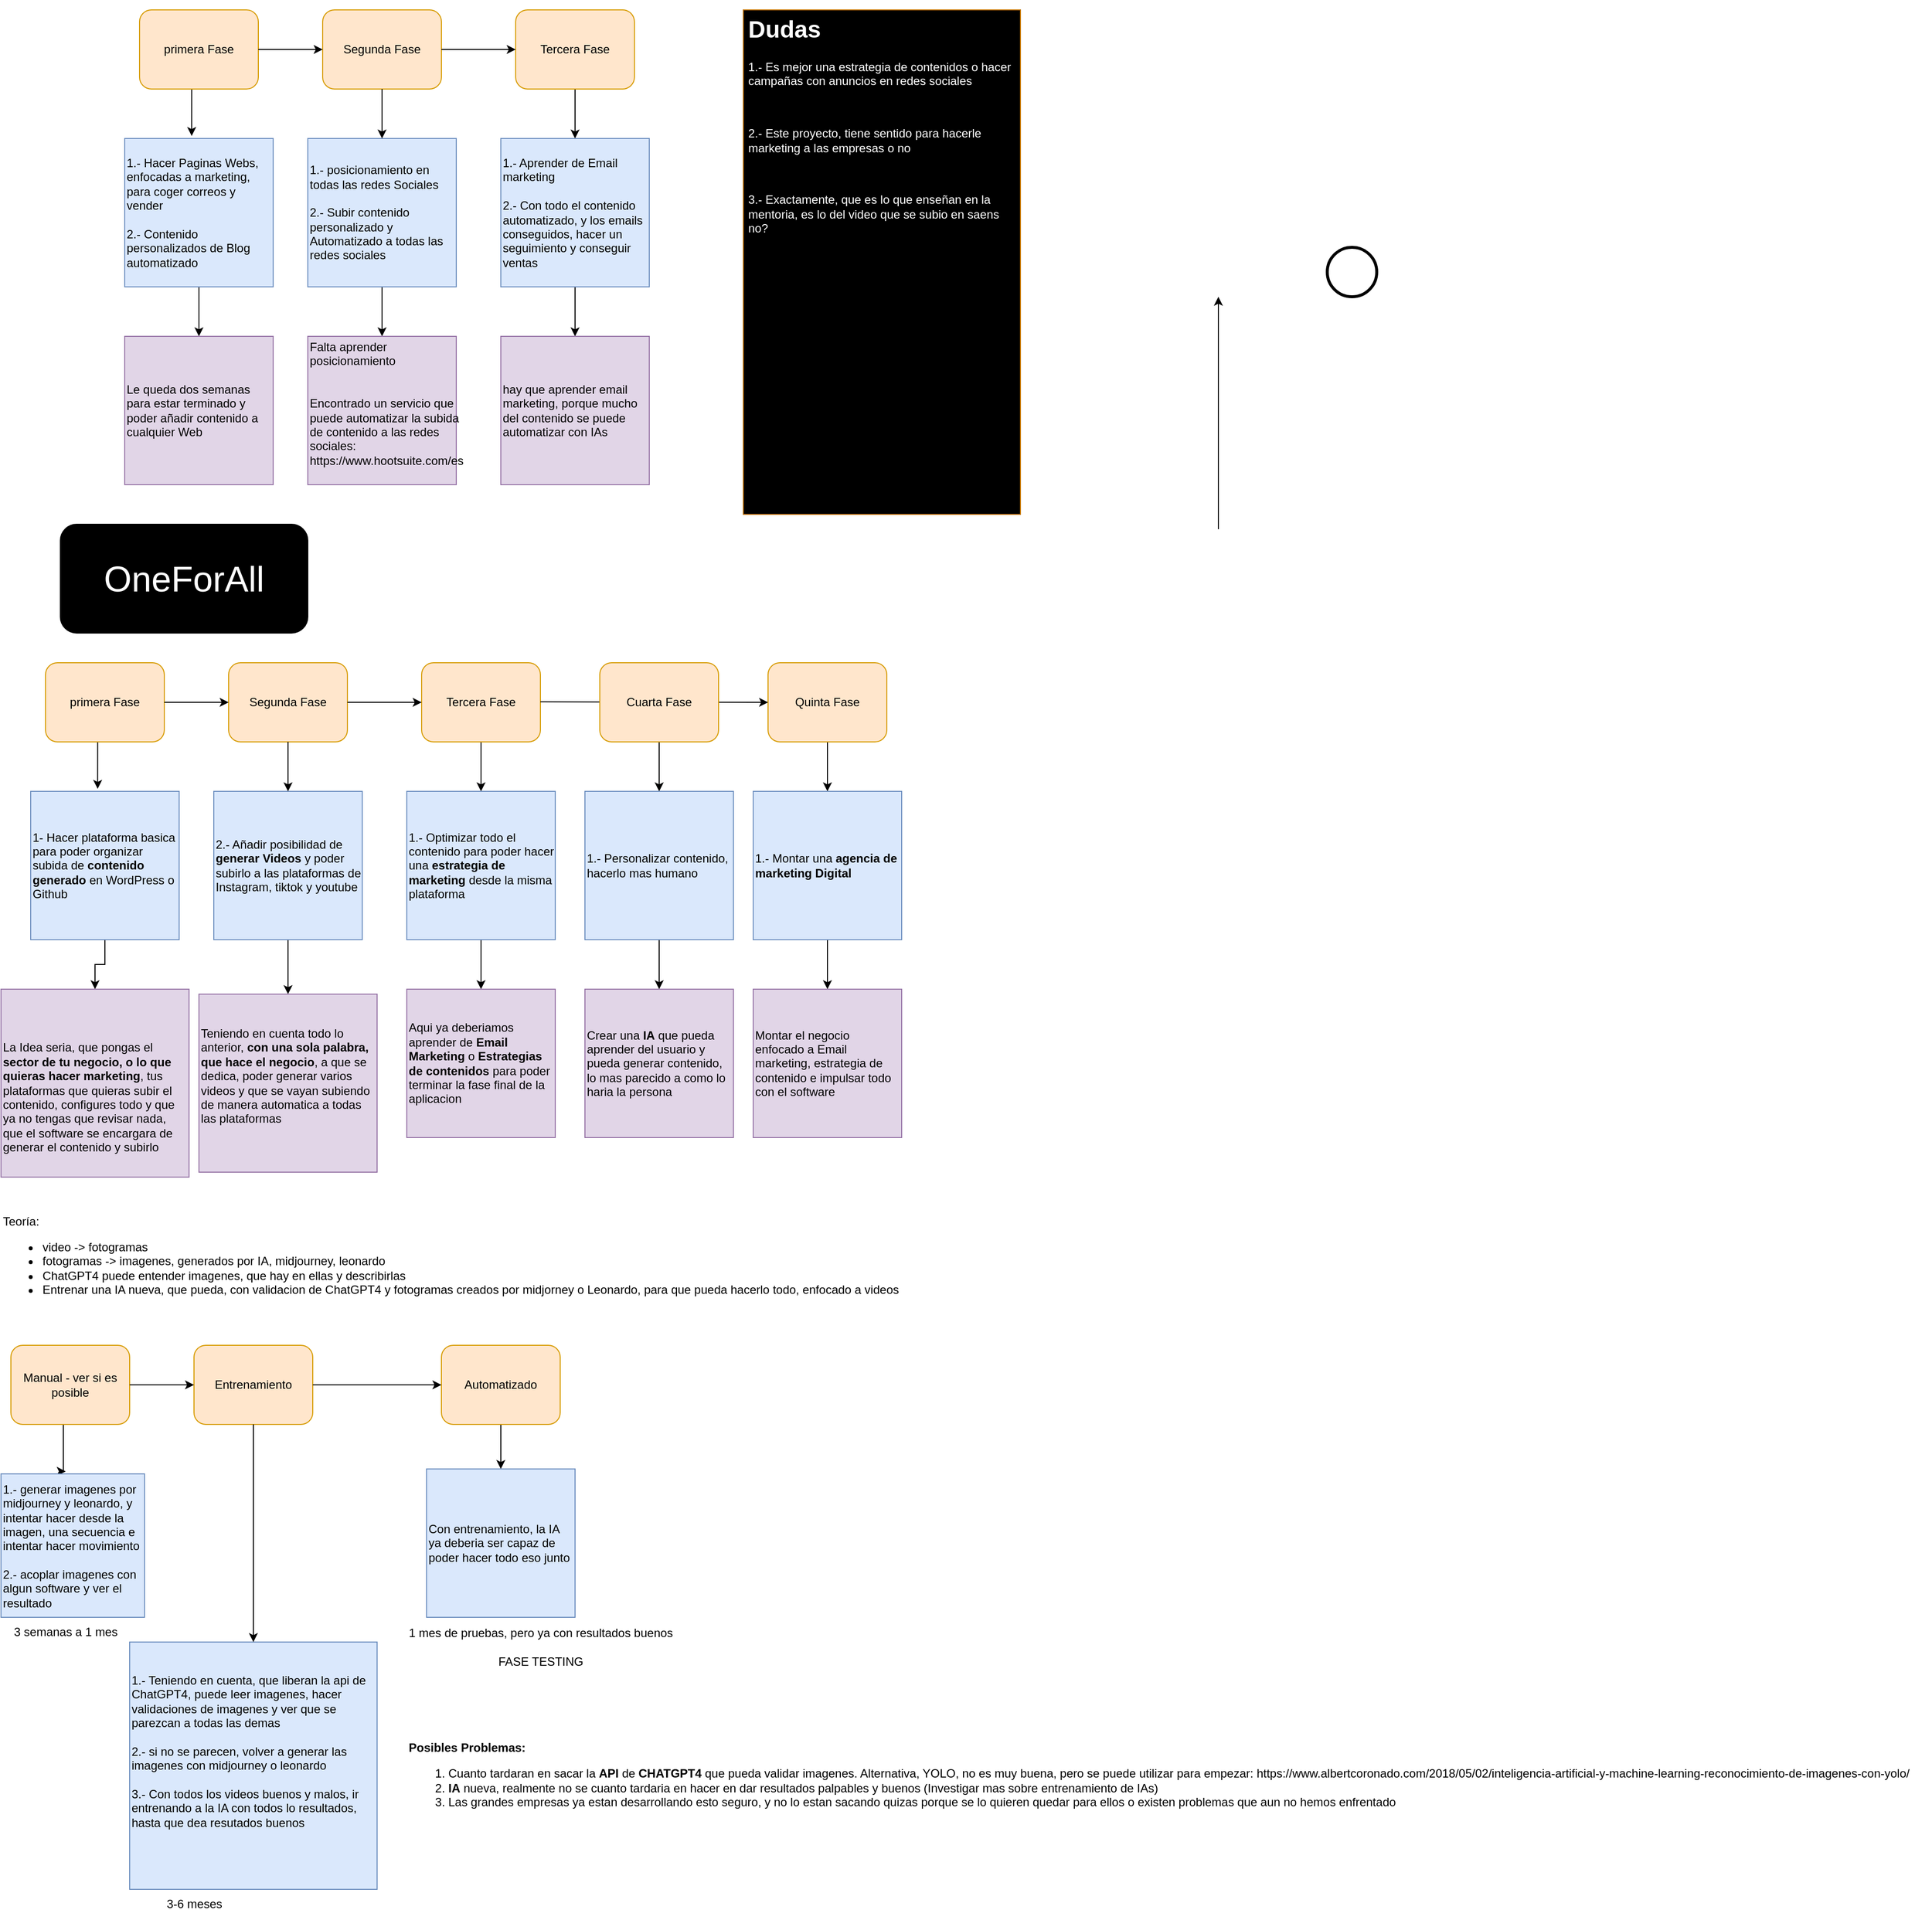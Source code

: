 <mxfile version="21.1.2" type="github">
  <diagram name="Page-1" id="2a216829-ef6e-dabb-86c1-c78162f3ba2b">
    <mxGraphModel dx="1050" dy="541" grid="1" gridSize="10" guides="1" tooltips="1" connect="1" arrows="1" fold="1" page="1" pageScale="1" pageWidth="850" pageHeight="1100" background="none" math="0" shadow="0">
      <root>
        <mxCell id="0" />
        <mxCell id="1" parent="0" />
        <mxCell id="0VyVYXyV5IGO3JdP-Ufd-3" style="edgeStyle=orthogonalEdgeStyle;rounded=0;orthogonalLoop=1;jettySize=auto;html=1;exitX=0.5;exitY=1;exitDx=0;exitDy=0;entryX=0.451;entryY=-0.017;entryDx=0;entryDy=0;entryPerimeter=0;" parent="1" source="7a84cebc1def654-2" target="0VyVYXyV5IGO3JdP-Ufd-1" edge="1">
          <mxGeometry relative="1" as="geometry">
            <Array as="points">
              <mxPoint x="243" y="330" />
            </Array>
          </mxGeometry>
        </mxCell>
        <mxCell id="7a84cebc1def654-2" value="primera Fase" style="shape=ext;rounded=1;html=1;whiteSpace=wrap;fillColor=#ffe6cc;strokeColor=#d79b00;" parent="1" vertex="1">
          <mxGeometry x="190" y="250" width="120" height="80" as="geometry" />
        </mxCell>
        <mxCell id="7a84cebc1def654-3" value="Segunda Fase" style="shape=ext;rounded=1;html=1;whiteSpace=wrap;fillColor=#ffe6cc;strokeColor=#d79b00;" parent="1" vertex="1">
          <mxGeometry x="375" y="250" width="120" height="80" as="geometry" />
        </mxCell>
        <mxCell id="7a84cebc1def654-26" value="" style="shape=mxgraph.bpmn.shape;html=1;verticalLabelPosition=bottom;labelBackgroundColor=#ffffff;verticalAlign=top;perimeter=ellipsePerimeter;outline=end;symbol=general;" parent="1" vertex="1">
          <mxGeometry x="1390" y="490.0" width="50" height="50" as="geometry" />
        </mxCell>
        <mxCell id="7a84cebc1def654-39" style="edgeStyle=orthogonalEdgeStyle;rounded=0;html=1;jettySize=auto;orthogonalLoop=1;" parent="1" source="7a84cebc1def654-2" target="7a84cebc1def654-3" edge="1">
          <mxGeometry relative="1" as="geometry" />
        </mxCell>
        <mxCell id="7a84cebc1def654-45" style="edgeStyle=orthogonalEdgeStyle;rounded=0;html=1;jettySize=auto;orthogonalLoop=1;" parent="1" edge="1">
          <mxGeometry relative="1" as="geometry">
            <mxPoint x="1280" y="775" as="sourcePoint" />
            <mxPoint x="1280" y="540" as="targetPoint" />
          </mxGeometry>
        </mxCell>
        <mxCell id="0VyVYXyV5IGO3JdP-Ufd-22" style="edgeStyle=orthogonalEdgeStyle;rounded=0;orthogonalLoop=1;jettySize=auto;html=1;entryX=0.5;entryY=0;entryDx=0;entryDy=0;" parent="1" source="0VyVYXyV5IGO3JdP-Ufd-1" target="0VyVYXyV5IGO3JdP-Ufd-19" edge="1">
          <mxGeometry relative="1" as="geometry" />
        </mxCell>
        <mxCell id="0VyVYXyV5IGO3JdP-Ufd-1" value="&lt;div style=&quot;&quot;&gt;&lt;span style=&quot;background-color: initial;&quot;&gt;1.- Hacer Paginas Webs, enfocadas a marketing, para coger correos y vender&lt;/span&gt;&lt;/div&gt;&lt;div style=&quot;&quot;&gt;&lt;span style=&quot;background-color: initial;&quot;&gt;&amp;nbsp;&lt;/span&gt;&lt;/div&gt;&lt;div style=&quot;&quot;&gt;&lt;span style=&quot;background-color: initial;&quot;&gt;2.- Contenido personalizados de Blog automatizado&lt;/span&gt;&lt;/div&gt;" style="whiteSpace=wrap;html=1;aspect=fixed;fillColor=#dae8fc;strokeColor=#6c8ebf;align=left;" parent="1" vertex="1">
          <mxGeometry x="175" y="380" width="150" height="150" as="geometry" />
        </mxCell>
        <mxCell id="0VyVYXyV5IGO3JdP-Ufd-23" style="edgeStyle=orthogonalEdgeStyle;rounded=0;orthogonalLoop=1;jettySize=auto;html=1;" parent="1" source="0VyVYXyV5IGO3JdP-Ufd-4" target="0VyVYXyV5IGO3JdP-Ufd-20" edge="1">
          <mxGeometry relative="1" as="geometry" />
        </mxCell>
        <mxCell id="0VyVYXyV5IGO3JdP-Ufd-4" value="&lt;div style=&quot;&quot;&gt;&lt;span style=&quot;background-color: initial;&quot;&gt;1.- posicionamiento en todas las redes Sociales&lt;/span&gt;&lt;/div&gt;&lt;div style=&quot;&quot;&gt;&lt;span style=&quot;background-color: initial;&quot;&gt;&amp;nbsp;&lt;/span&gt;&lt;/div&gt;&lt;div style=&quot;&quot;&gt;&lt;span style=&quot;background-color: initial;&quot;&gt;2.- Subir contenido personalizado y Automatizado a todas las redes sociales&lt;/span&gt;&lt;/div&gt;" style="whiteSpace=wrap;html=1;aspect=fixed;fillColor=#dae8fc;strokeColor=#6c8ebf;align=left;" parent="1" vertex="1">
          <mxGeometry x="360" y="380" width="150" height="150" as="geometry" />
        </mxCell>
        <mxCell id="0VyVYXyV5IGO3JdP-Ufd-12" style="edgeStyle=orthogonalEdgeStyle;rounded=0;orthogonalLoop=1;jettySize=auto;html=1;exitX=0.5;exitY=1;exitDx=0;exitDy=0;entryX=0.5;entryY=0;entryDx=0;entryDy=0;" parent="1" source="0VyVYXyV5IGO3JdP-Ufd-5" target="0VyVYXyV5IGO3JdP-Ufd-7" edge="1">
          <mxGeometry relative="1" as="geometry" />
        </mxCell>
        <mxCell id="0VyVYXyV5IGO3JdP-Ufd-5" value="Tercera Fase" style="shape=ext;rounded=1;html=1;whiteSpace=wrap;fillColor=#ffe6cc;strokeColor=#d79b00;" parent="1" vertex="1">
          <mxGeometry x="570" y="250" width="120" height="80" as="geometry" />
        </mxCell>
        <mxCell id="0VyVYXyV5IGO3JdP-Ufd-6" value="" style="endArrow=classic;html=1;rounded=0;exitX=1;exitY=0.5;exitDx=0;exitDy=0;entryX=0;entryY=0.5;entryDx=0;entryDy=0;" parent="1" source="7a84cebc1def654-3" target="0VyVYXyV5IGO3JdP-Ufd-5" edge="1">
          <mxGeometry width="50" height="50" relative="1" as="geometry">
            <mxPoint x="620" y="440" as="sourcePoint" />
            <mxPoint x="670" y="390" as="targetPoint" />
          </mxGeometry>
        </mxCell>
        <mxCell id="0VyVYXyV5IGO3JdP-Ufd-24" style="edgeStyle=orthogonalEdgeStyle;rounded=0;orthogonalLoop=1;jettySize=auto;html=1;exitX=0.5;exitY=1;exitDx=0;exitDy=0;entryX=0.5;entryY=0;entryDx=0;entryDy=0;" parent="1" source="0VyVYXyV5IGO3JdP-Ufd-7" target="0VyVYXyV5IGO3JdP-Ufd-21" edge="1">
          <mxGeometry relative="1" as="geometry" />
        </mxCell>
        <mxCell id="0VyVYXyV5IGO3JdP-Ufd-7" value="&lt;div style=&quot;&quot;&gt;&lt;span style=&quot;background-color: initial;&quot;&gt;1.- Aprender de Email marketing&lt;/span&gt;&lt;/div&gt;&lt;div style=&quot;&quot;&gt;&lt;span style=&quot;background-color: initial;&quot;&gt;&amp;nbsp;&lt;/span&gt;&lt;/div&gt;&lt;div style=&quot;&quot;&gt;&lt;span style=&quot;background-color: initial;&quot;&gt;2.- Con todo el contenido automatizado, y los emails conseguidos, hacer un seguimiento y conseguir ventas&lt;/span&gt;&lt;/div&gt;" style="whiteSpace=wrap;html=1;aspect=fixed;fillColor=#dae8fc;strokeColor=#6c8ebf;align=left;" parent="1" vertex="1">
          <mxGeometry x="555" y="380" width="150" height="150" as="geometry" />
        </mxCell>
        <mxCell id="0VyVYXyV5IGO3JdP-Ufd-9" value="" style="endArrow=classic;html=1;rounded=0;exitX=0.5;exitY=1;exitDx=0;exitDy=0;entryX=0.5;entryY=0;entryDx=0;entryDy=0;" parent="1" source="7a84cebc1def654-3" target="0VyVYXyV5IGO3JdP-Ufd-4" edge="1">
          <mxGeometry width="50" height="50" relative="1" as="geometry">
            <mxPoint x="530" y="400" as="sourcePoint" />
            <mxPoint x="580" y="350" as="targetPoint" />
          </mxGeometry>
        </mxCell>
        <mxCell id="0VyVYXyV5IGO3JdP-Ufd-19" value="&lt;div style=&quot;&quot;&gt;Le queda dos semanas para estar terminado y poder añadir contenido a cualquier Web&lt;/div&gt;" style="whiteSpace=wrap;html=1;aspect=fixed;fillColor=#e1d5e7;strokeColor=#9673a6;align=left;" parent="1" vertex="1">
          <mxGeometry x="175" y="580" width="150" height="150" as="geometry" />
        </mxCell>
        <mxCell id="0VyVYXyV5IGO3JdP-Ufd-20" value="&lt;div style=&quot;&quot;&gt;&lt;br&gt;&lt;/div&gt;&lt;div style=&quot;&quot;&gt;Falta aprender posicionamiento&amp;nbsp;&lt;/div&gt;&lt;div style=&quot;&quot;&gt;&lt;br&gt;&lt;/div&gt;&lt;div style=&quot;&quot;&gt;&lt;br&gt;&lt;/div&gt;&lt;div style=&quot;&quot;&gt;Encontrado un servicio que puede automatizar la subida de contenido a las redes sociales:&amp;nbsp;&lt;/div&gt;&lt;div style=&quot;&quot;&gt;https://www.hootsuite.com/es&lt;/div&gt;&lt;div style=&quot;&quot;&gt;&lt;br&gt;&lt;/div&gt;&lt;div style=&quot;&quot;&gt;&lt;br&gt;&lt;/div&gt;" style="whiteSpace=wrap;html=1;aspect=fixed;fillColor=#e1d5e7;strokeColor=#9673a6;align=left;" parent="1" vertex="1">
          <mxGeometry x="360" y="580" width="150" height="150" as="geometry" />
        </mxCell>
        <mxCell id="0VyVYXyV5IGO3JdP-Ufd-21" value="&lt;div style=&quot;&quot;&gt;hay que aprender email marketing, porque mucho del contenido se puede automatizar con IAs&lt;/div&gt;" style="whiteSpace=wrap;html=1;aspect=fixed;fillColor=#e1d5e7;strokeColor=#9673a6;align=left;" parent="1" vertex="1">
          <mxGeometry x="555" y="580" width="150" height="150" as="geometry" />
        </mxCell>
        <mxCell id="0VyVYXyV5IGO3JdP-Ufd-27" value="&lt;h1&gt;Dudas&lt;/h1&gt;&lt;p&gt;1.- Es mejor una estrategia de contenidos o hacer campañas con anuncios en redes sociales&lt;/p&gt;&lt;p&gt;&lt;span style=&quot;background-color: initial;&quot;&gt;&lt;br&gt;&lt;/span&gt;&lt;/p&gt;&lt;p&gt;&lt;span style=&quot;background-color: initial;&quot;&gt;2.- Este proyecto, tiene sentido para hacerle marketing a las empresas o no&lt;/span&gt;&lt;br&gt;&lt;/p&gt;&lt;p&gt;&lt;span style=&quot;background-color: initial;&quot;&gt;&lt;br&gt;&lt;/span&gt;&lt;/p&gt;&lt;p&gt;&lt;span style=&quot;background-color: initial;&quot;&gt;3.- Exactamente, que es lo que enseñan en la mentoria, es lo del video que se subio en saens no?&amp;nbsp;&lt;/span&gt;&lt;span style=&quot;background-color: initial; white-space: pre;&quot;&gt; &lt;/span&gt;&lt;/p&gt;&lt;p&gt;&lt;span style=&quot;background-color: initial;&quot;&gt;&lt;span style=&quot;white-space: pre;&quot;&gt; &lt;/span&gt;&lt;br&gt;&lt;/span&gt;&lt;/p&gt;" style="text;html=1;strokeColor=#BD7000;fillColor=#000000;spacing=5;spacingTop=-20;whiteSpace=wrap;overflow=hidden;rounded=0;fontColor=#FFFFFF;" parent="1" vertex="1">
          <mxGeometry x="800" y="250" width="280" height="510" as="geometry" />
        </mxCell>
        <mxCell id="uN3F-sd9gV85lb1dvhrI-2" style="edgeStyle=orthogonalEdgeStyle;rounded=0;orthogonalLoop=1;jettySize=auto;html=1;exitX=0.5;exitY=1;exitDx=0;exitDy=0;entryX=0.451;entryY=-0.017;entryDx=0;entryDy=0;entryPerimeter=0;" parent="1" source="uN3F-sd9gV85lb1dvhrI-3" target="uN3F-sd9gV85lb1dvhrI-7" edge="1">
          <mxGeometry relative="1" as="geometry">
            <Array as="points">
              <mxPoint x="148" y="990" />
            </Array>
          </mxGeometry>
        </mxCell>
        <mxCell id="uN3F-sd9gV85lb1dvhrI-3" value="primera Fase" style="shape=ext;rounded=1;html=1;whiteSpace=wrap;fillColor=#ffe6cc;strokeColor=#d79b00;" parent="1" vertex="1">
          <mxGeometry x="95" y="910" width="120" height="80" as="geometry" />
        </mxCell>
        <mxCell id="uN3F-sd9gV85lb1dvhrI-4" value="Segunda Fase" style="shape=ext;rounded=1;html=1;whiteSpace=wrap;fillColor=#ffe6cc;strokeColor=#d79b00;" parent="1" vertex="1">
          <mxGeometry x="280" y="910" width="120" height="80" as="geometry" />
        </mxCell>
        <mxCell id="uN3F-sd9gV85lb1dvhrI-5" style="edgeStyle=orthogonalEdgeStyle;rounded=0;html=1;jettySize=auto;orthogonalLoop=1;" parent="1" source="uN3F-sd9gV85lb1dvhrI-3" target="uN3F-sd9gV85lb1dvhrI-4" edge="1">
          <mxGeometry relative="1" as="geometry" />
        </mxCell>
        <mxCell id="uN3F-sd9gV85lb1dvhrI-6" style="edgeStyle=orthogonalEdgeStyle;rounded=0;orthogonalLoop=1;jettySize=auto;html=1;entryX=0.5;entryY=0;entryDx=0;entryDy=0;" parent="1" source="uN3F-sd9gV85lb1dvhrI-7" target="uN3F-sd9gV85lb1dvhrI-16" edge="1">
          <mxGeometry relative="1" as="geometry" />
        </mxCell>
        <mxCell id="uN3F-sd9gV85lb1dvhrI-7" value="&lt;div style=&quot;&quot;&gt;&lt;span style=&quot;background-color: initial;&quot;&gt;1- Hacer plataforma basica para poder organizar subida de &lt;b&gt;contenido generado&lt;/b&gt; en WordPress o Github&amp;nbsp;&lt;/span&gt;&lt;/div&gt;" style="whiteSpace=wrap;html=1;aspect=fixed;fillColor=#dae8fc;strokeColor=#6c8ebf;align=left;" parent="1" vertex="1">
          <mxGeometry x="80" y="1040" width="150" height="150" as="geometry" />
        </mxCell>
        <mxCell id="uN3F-sd9gV85lb1dvhrI-8" style="edgeStyle=orthogonalEdgeStyle;rounded=0;orthogonalLoop=1;jettySize=auto;html=1;" parent="1" source="uN3F-sd9gV85lb1dvhrI-9" target="uN3F-sd9gV85lb1dvhrI-17" edge="1">
          <mxGeometry relative="1" as="geometry" />
        </mxCell>
        <mxCell id="uN3F-sd9gV85lb1dvhrI-9" value="&lt;div style=&quot;&quot;&gt;&lt;span style=&quot;background-color: initial;&quot;&gt;2.- Añadir posibilidad de &lt;b&gt;generar Videos&lt;/b&gt; y poder subirlo a las plataformas de Instagram, tiktok y youtube&lt;/span&gt;&lt;br&gt;&lt;/div&gt;" style="whiteSpace=wrap;html=1;aspect=fixed;fillColor=#dae8fc;strokeColor=#6c8ebf;align=left;" parent="1" vertex="1">
          <mxGeometry x="265" y="1040" width="150" height="150" as="geometry" />
        </mxCell>
        <mxCell id="uN3F-sd9gV85lb1dvhrI-10" style="edgeStyle=orthogonalEdgeStyle;rounded=0;orthogonalLoop=1;jettySize=auto;html=1;exitX=0.5;exitY=1;exitDx=0;exitDy=0;entryX=0.5;entryY=0;entryDx=0;entryDy=0;" parent="1" source="uN3F-sd9gV85lb1dvhrI-11" target="uN3F-sd9gV85lb1dvhrI-14" edge="1">
          <mxGeometry relative="1" as="geometry" />
        </mxCell>
        <mxCell id="uN3F-sd9gV85lb1dvhrI-11" value="Tercera Fase" style="shape=ext;rounded=1;html=1;whiteSpace=wrap;fillColor=#ffe6cc;strokeColor=#d79b00;" parent="1" vertex="1">
          <mxGeometry x="475" y="910" width="120" height="80" as="geometry" />
        </mxCell>
        <mxCell id="uN3F-sd9gV85lb1dvhrI-12" value="" style="endArrow=classic;html=1;rounded=0;exitX=1;exitY=0.5;exitDx=0;exitDy=0;entryX=0;entryY=0.5;entryDx=0;entryDy=0;" parent="1" source="uN3F-sd9gV85lb1dvhrI-4" target="uN3F-sd9gV85lb1dvhrI-11" edge="1">
          <mxGeometry width="50" height="50" relative="1" as="geometry">
            <mxPoint x="525" y="1100" as="sourcePoint" />
            <mxPoint x="575" y="1050" as="targetPoint" />
          </mxGeometry>
        </mxCell>
        <mxCell id="uN3F-sd9gV85lb1dvhrI-13" style="edgeStyle=orthogonalEdgeStyle;rounded=0;orthogonalLoop=1;jettySize=auto;html=1;exitX=0.5;exitY=1;exitDx=0;exitDy=0;entryX=0.5;entryY=0;entryDx=0;entryDy=0;" parent="1" source="uN3F-sd9gV85lb1dvhrI-14" target="uN3F-sd9gV85lb1dvhrI-18" edge="1">
          <mxGeometry relative="1" as="geometry" />
        </mxCell>
        <mxCell id="uN3F-sd9gV85lb1dvhrI-14" value="&lt;div style=&quot;&quot;&gt;&lt;span style=&quot;background-color: initial;&quot;&gt;1.- Optimizar todo el contenido para poder hacer una &lt;b&gt;estrategia de marketing &lt;/b&gt;desde la misma plataforma&lt;/span&gt;&lt;/div&gt;" style="whiteSpace=wrap;html=1;aspect=fixed;fillColor=#dae8fc;strokeColor=#6c8ebf;align=left;" parent="1" vertex="1">
          <mxGeometry x="460" y="1040" width="150" height="150" as="geometry" />
        </mxCell>
        <mxCell id="uN3F-sd9gV85lb1dvhrI-15" value="" style="endArrow=classic;html=1;rounded=0;exitX=0.5;exitY=1;exitDx=0;exitDy=0;entryX=0.5;entryY=0;entryDx=0;entryDy=0;" parent="1" source="uN3F-sd9gV85lb1dvhrI-4" target="uN3F-sd9gV85lb1dvhrI-9" edge="1">
          <mxGeometry width="50" height="50" relative="1" as="geometry">
            <mxPoint x="435" y="1060" as="sourcePoint" />
            <mxPoint x="485" y="1010" as="targetPoint" />
          </mxGeometry>
        </mxCell>
        <mxCell id="uN3F-sd9gV85lb1dvhrI-16" value="&lt;div style=&quot;&quot;&gt;&lt;br&gt;&lt;/div&gt;&lt;div style=&quot;&quot;&gt;&lt;div style=&quot;border-color: var(--border-color);&quot;&gt;&lt;br style=&quot;border-color: var(--border-color);&quot;&gt;&lt;/div&gt;&lt;div style=&quot;border-color: var(--border-color);&quot;&gt;&lt;span style=&quot;border-color: var(--border-color); background-color: initial;&quot;&gt;La Idea seria, que pongas el &lt;b&gt;sector de tu negocio, o lo que quieras hacer marketing&lt;/b&gt;, tus plataformas que quieras subir el contenido, configures todo y que ya no tengas que revisar nada, que el software se encargara de generar el contenido y subirlo&lt;/span&gt;&lt;/div&gt;&lt;/div&gt;" style="whiteSpace=wrap;html=1;aspect=fixed;fillColor=#e1d5e7;strokeColor=#9673a6;align=left;" parent="1" vertex="1">
          <mxGeometry x="50" y="1240" width="190" height="190" as="geometry" />
        </mxCell>
        <mxCell id="uN3F-sd9gV85lb1dvhrI-17" value="&lt;div style=&quot;&quot;&gt;&lt;br&gt;&lt;/div&gt;&lt;div style=&quot;&quot;&gt;Teniendo en cuenta todo lo anterior, &lt;b&gt;con una sola palabra, que hace el negocio&lt;/b&gt;, a que se dedica, poder generar varios videos y que se vayan subiendo de manera automatica a todas las plataformas&amp;nbsp;&lt;/div&gt;&lt;div style=&quot;&quot;&gt;&lt;br&gt;&lt;/div&gt;&lt;div style=&quot;&quot;&gt;&lt;br&gt;&lt;/div&gt;" style="whiteSpace=wrap;html=1;aspect=fixed;fillColor=#e1d5e7;strokeColor=#9673a6;align=left;" parent="1" vertex="1">
          <mxGeometry x="250" y="1245" width="180" height="180" as="geometry" />
        </mxCell>
        <mxCell id="uN3F-sd9gV85lb1dvhrI-18" value="&lt;div style=&quot;&quot;&gt;Aqui ya deberiamos aprender de &lt;b&gt;Email Marketing &lt;/b&gt;o &lt;b&gt;Estrategias de contenidos &lt;/b&gt;para poder terminar la fase final de la aplicacion&amp;nbsp;&lt;/div&gt;" style="whiteSpace=wrap;html=1;aspect=fixed;fillColor=#e1d5e7;strokeColor=#9673a6;align=left;" parent="1" vertex="1">
          <mxGeometry x="460" y="1240" width="150" height="150" as="geometry" />
        </mxCell>
        <mxCell id="uN3F-sd9gV85lb1dvhrI-21" value="&lt;font style=&quot;font-size: 36px;&quot;&gt;OneForAll&lt;/font&gt;" style="rounded=1;whiteSpace=wrap;html=1;strokeColor=#000000;fillColor=#000000;fontColor=#FFFFFF;" parent="1" vertex="1">
          <mxGeometry x="110" y="770" width="250" height="110" as="geometry" />
        </mxCell>
        <mxCell id="uN3F-sd9gV85lb1dvhrI-49" style="edgeStyle=orthogonalEdgeStyle;rounded=0;orthogonalLoop=1;jettySize=auto;html=1;entryX=0.5;entryY=0;entryDx=0;entryDy=0;" parent="1" source="uN3F-sd9gV85lb1dvhrI-41" target="uN3F-sd9gV85lb1dvhrI-43" edge="1">
          <mxGeometry relative="1" as="geometry" />
        </mxCell>
        <mxCell id="uN3F-sd9gV85lb1dvhrI-41" value="Quinta Fase" style="shape=ext;rounded=1;html=1;whiteSpace=wrap;fillColor=#ffe6cc;strokeColor=#d79b00;" parent="1" vertex="1">
          <mxGeometry x="825" y="910" width="120" height="80" as="geometry" />
        </mxCell>
        <mxCell id="uN3F-sd9gV85lb1dvhrI-42" value="" style="endArrow=classic;html=1;rounded=0;exitX=1;exitY=0.5;exitDx=0;exitDy=0;entryX=0;entryY=0.5;entryDx=0;entryDy=0;" parent="1" target="uN3F-sd9gV85lb1dvhrI-41" edge="1">
          <mxGeometry width="50" height="50" relative="1" as="geometry">
            <mxPoint x="595" y="949.5" as="sourcePoint" />
            <mxPoint x="680" y="950" as="targetPoint" />
          </mxGeometry>
        </mxCell>
        <mxCell id="uN3F-sd9gV85lb1dvhrI-50" style="edgeStyle=orthogonalEdgeStyle;rounded=0;orthogonalLoop=1;jettySize=auto;html=1;entryX=0.5;entryY=0;entryDx=0;entryDy=0;" parent="1" source="uN3F-sd9gV85lb1dvhrI-43" target="uN3F-sd9gV85lb1dvhrI-46" edge="1">
          <mxGeometry relative="1" as="geometry" />
        </mxCell>
        <mxCell id="uN3F-sd9gV85lb1dvhrI-43" value="&lt;div style=&quot;&quot;&gt;&lt;span style=&quot;background-color: initial;&quot;&gt;1.- Montar una &lt;b&gt;agencia de marketing Digital&lt;/b&gt;&amp;nbsp;&lt;/span&gt;&lt;/div&gt;" style="whiteSpace=wrap;html=1;aspect=fixed;fillColor=#dae8fc;strokeColor=#6c8ebf;align=left;" parent="1" vertex="1">
          <mxGeometry x="810" y="1040" width="150" height="150" as="geometry" />
        </mxCell>
        <mxCell id="uN3F-sd9gV85lb1dvhrI-46" value="&lt;div style=&quot;&quot;&gt;Montar el negocio enfocado a Email marketing, estrategia de contenido e impulsar todo con el software&lt;br&gt;&lt;/div&gt;" style="whiteSpace=wrap;html=1;aspect=fixed;fillColor=#e1d5e7;strokeColor=#9673a6;align=left;" parent="1" vertex="1">
          <mxGeometry x="810" y="1240" width="150" height="150" as="geometry" />
        </mxCell>
        <mxCell id="XKk2bicyEZhXiGaG2Zve-3" style="edgeStyle=orthogonalEdgeStyle;rounded=0;orthogonalLoop=1;jettySize=auto;html=1;exitX=0.5;exitY=1;exitDx=0;exitDy=0;entryX=0.451;entryY=-0.017;entryDx=0;entryDy=0;entryPerimeter=0;" edge="1" parent="1" source="XKk2bicyEZhXiGaG2Zve-4" target="XKk2bicyEZhXiGaG2Zve-7">
          <mxGeometry relative="1" as="geometry">
            <Array as="points">
              <mxPoint x="113" y="1680" />
            </Array>
          </mxGeometry>
        </mxCell>
        <mxCell id="XKk2bicyEZhXiGaG2Zve-4" value="Manual - ver si es posible" style="shape=ext;rounded=1;html=1;whiteSpace=wrap;fillColor=#ffe6cc;strokeColor=#d79b00;" vertex="1" parent="1">
          <mxGeometry x="60" y="1600" width="120" height="80" as="geometry" />
        </mxCell>
        <mxCell id="XKk2bicyEZhXiGaG2Zve-5" value="Entrenamiento" style="shape=ext;rounded=1;html=1;whiteSpace=wrap;fillColor=#ffe6cc;strokeColor=#d79b00;" vertex="1" parent="1">
          <mxGeometry x="245" y="1600" width="120" height="80" as="geometry" />
        </mxCell>
        <mxCell id="XKk2bicyEZhXiGaG2Zve-6" style="edgeStyle=orthogonalEdgeStyle;rounded=0;html=1;jettySize=auto;orthogonalLoop=1;" edge="1" parent="1" source="XKk2bicyEZhXiGaG2Zve-4" target="XKk2bicyEZhXiGaG2Zve-5">
          <mxGeometry relative="1" as="geometry" />
        </mxCell>
        <mxCell id="XKk2bicyEZhXiGaG2Zve-7" value="&lt;div style=&quot;&quot;&gt;1.- generar imagenes por midjourney y leonardo, y intentar hacer desde la imagen, una secuencia e intentar hacer movimiento&lt;/div&gt;&lt;div style=&quot;&quot;&gt;&lt;br&gt;&lt;/div&gt;&lt;div style=&quot;&quot;&gt;2.- acoplar imagenes con algun software y ver el resultado&amp;nbsp;&lt;/div&gt;" style="whiteSpace=wrap;html=1;aspect=fixed;fillColor=#dae8fc;strokeColor=#6c8ebf;align=left;" vertex="1" parent="1">
          <mxGeometry x="50" y="1730" width="145" height="145" as="geometry" />
        </mxCell>
        <mxCell id="XKk2bicyEZhXiGaG2Zve-8" value="&lt;div style=&quot;&quot;&gt;1.- Teniendo en cuenta, que liberan la api de ChatGPT4, puede leer imagenes, hacer validaciones de imagenes y ver que se parezcan a todas las demas&amp;nbsp;&lt;/div&gt;&lt;div style=&quot;&quot;&gt;&lt;br&gt;&lt;/div&gt;&lt;div style=&quot;&quot;&gt;2.- si no se parecen, volver a generar las imagenes con midjourney o leonardo&lt;/div&gt;&lt;div style=&quot;&quot;&gt;&lt;br&gt;&lt;/div&gt;&lt;div style=&quot;&quot;&gt;3.- Con todos los videos buenos y malos, ir entrenando a la IA con todos lo resultados, hasta que dea resutados buenos&amp;nbsp;&amp;nbsp;&lt;/div&gt;&lt;div style=&quot;&quot;&gt;&lt;br&gt;&lt;/div&gt;&lt;div style=&quot;&quot;&gt;&lt;br&gt;&lt;/div&gt;" style="whiteSpace=wrap;html=1;aspect=fixed;fillColor=#dae8fc;strokeColor=#6c8ebf;align=left;" vertex="1" parent="1">
          <mxGeometry x="180" y="1900" width="250" height="250" as="geometry" />
        </mxCell>
        <mxCell id="XKk2bicyEZhXiGaG2Zve-9" style="edgeStyle=orthogonalEdgeStyle;rounded=0;orthogonalLoop=1;jettySize=auto;html=1;exitX=0.5;exitY=1;exitDx=0;exitDy=0;entryX=0.5;entryY=0;entryDx=0;entryDy=0;" edge="1" parent="1" source="XKk2bicyEZhXiGaG2Zve-10" target="XKk2bicyEZhXiGaG2Zve-12">
          <mxGeometry relative="1" as="geometry" />
        </mxCell>
        <mxCell id="XKk2bicyEZhXiGaG2Zve-10" value="Automatizado" style="shape=ext;rounded=1;html=1;whiteSpace=wrap;fillColor=#ffe6cc;strokeColor=#d79b00;" vertex="1" parent="1">
          <mxGeometry x="495" y="1600" width="120" height="80" as="geometry" />
        </mxCell>
        <mxCell id="XKk2bicyEZhXiGaG2Zve-11" value="" style="endArrow=classic;html=1;rounded=0;exitX=1;exitY=0.5;exitDx=0;exitDy=0;entryX=0;entryY=0.5;entryDx=0;entryDy=0;" edge="1" parent="1" source="XKk2bicyEZhXiGaG2Zve-5" target="XKk2bicyEZhXiGaG2Zve-10">
          <mxGeometry width="50" height="50" relative="1" as="geometry">
            <mxPoint x="490" y="1790" as="sourcePoint" />
            <mxPoint x="540" y="1740" as="targetPoint" />
          </mxGeometry>
        </mxCell>
        <mxCell id="XKk2bicyEZhXiGaG2Zve-12" value="&lt;div style=&quot;&quot;&gt;Con entrenamiento, la IA ya deberia ser capaz de poder hacer todo eso junto&lt;/div&gt;" style="whiteSpace=wrap;html=1;aspect=fixed;fillColor=#dae8fc;strokeColor=#6c8ebf;align=left;" vertex="1" parent="1">
          <mxGeometry x="480" y="1725" width="150" height="150" as="geometry" />
        </mxCell>
        <mxCell id="XKk2bicyEZhXiGaG2Zve-13" value="" style="endArrow=classic;html=1;rounded=0;exitX=0.5;exitY=1;exitDx=0;exitDy=0;entryX=0.5;entryY=0;entryDx=0;entryDy=0;" edge="1" parent="1" source="XKk2bicyEZhXiGaG2Zve-5" target="XKk2bicyEZhXiGaG2Zve-8">
          <mxGeometry width="50" height="50" relative="1" as="geometry">
            <mxPoint x="400" y="1750" as="sourcePoint" />
            <mxPoint x="450" y="1700" as="targetPoint" />
          </mxGeometry>
        </mxCell>
        <mxCell id="XKk2bicyEZhXiGaG2Zve-18" value="Teoría:&lt;br&gt;&lt;ul&gt;&lt;li&gt;video -&amp;gt; fotogramas&amp;nbsp;&lt;/li&gt;&lt;li style=&quot;&quot;&gt;fotogramas -&amp;gt; imagenes, generados por IA, midjourney, leonardo&lt;/li&gt;&lt;li style=&quot;&quot;&gt;ChatGPT4 puede entender imagenes, que hay en ellas y describirlas&lt;/li&gt;&lt;li style=&quot;&quot;&gt;Entrenar una IA nueva, que pueda, con validacion de ChatGPT4 y fotogramas creados por midjorney o Leonardo, para que pueda hacerlo todo, enfocado a videos&lt;/li&gt;&lt;/ul&gt;" style="text;html=1;align=left;verticalAlign=middle;resizable=0;points=[];autosize=1;strokeColor=none;fillColor=none;" vertex="1" parent="1">
          <mxGeometry x="50" y="1460" width="930" height="110" as="geometry" />
        </mxCell>
        <mxCell id="XKk2bicyEZhXiGaG2Zve-20" value="&lt;b&gt;Posibles Problemas:&amp;nbsp;&lt;br&gt;&lt;/b&gt;&lt;ol&gt;&lt;li&gt;Cuanto tardaran en sacar la &lt;b&gt;API&lt;/b&gt; de &lt;b&gt;CHATGPT4&lt;/b&gt; que pueda validar imagenes. Alternativa, YOLO, no es muy buena, pero se puede utilizar para empezar:&amp;nbsp;https://www.albertcoronado.com/2018/05/02/inteligencia-artificial-y-machine-learning-reconocimiento-de-imagenes-con-yolo/&lt;/li&gt;&lt;li&gt;&lt;b&gt;IA&lt;/b&gt; nueva, realmente no se cuanto tardaria en hacer en dar resultados palpables y buenos (Investigar mas sobre entrenamiento de IAs)&lt;/li&gt;&lt;li&gt;Las grandes empresas ya estan desarrollando esto seguro, y no lo estan sacando quizas porque se lo quieren quedar para ellos o existen problemas que aun no hemos enfrentado&lt;/li&gt;&lt;/ol&gt;" style="text;html=1;align=left;verticalAlign=middle;resizable=0;points=[];autosize=1;strokeColor=none;fillColor=none;" vertex="1" parent="1">
          <mxGeometry x="460" y="1990" width="1540" height="100" as="geometry" />
        </mxCell>
        <mxCell id="XKk2bicyEZhXiGaG2Zve-21" style="edgeStyle=orthogonalEdgeStyle;rounded=0;orthogonalLoop=1;jettySize=auto;html=1;entryX=0.5;entryY=0;entryDx=0;entryDy=0;" edge="1" parent="1" source="XKk2bicyEZhXiGaG2Zve-22" target="XKk2bicyEZhXiGaG2Zve-24">
          <mxGeometry relative="1" as="geometry" />
        </mxCell>
        <mxCell id="XKk2bicyEZhXiGaG2Zve-22" value="Cuarta Fase" style="shape=ext;rounded=1;html=1;whiteSpace=wrap;fillColor=#ffe6cc;strokeColor=#d79b00;" vertex="1" parent="1">
          <mxGeometry x="655" y="910" width="120" height="80" as="geometry" />
        </mxCell>
        <mxCell id="XKk2bicyEZhXiGaG2Zve-23" style="edgeStyle=orthogonalEdgeStyle;rounded=0;orthogonalLoop=1;jettySize=auto;html=1;entryX=0.5;entryY=0;entryDx=0;entryDy=0;" edge="1" parent="1" source="XKk2bicyEZhXiGaG2Zve-24" target="XKk2bicyEZhXiGaG2Zve-25">
          <mxGeometry relative="1" as="geometry" />
        </mxCell>
        <mxCell id="XKk2bicyEZhXiGaG2Zve-24" value="&lt;div style=&quot;&quot;&gt;&lt;span style=&quot;background-color: initial;&quot;&gt;1.- Personalizar contenido, hacerlo mas humano&lt;/span&gt;&lt;/div&gt;" style="whiteSpace=wrap;html=1;aspect=fixed;fillColor=#dae8fc;strokeColor=#6c8ebf;align=left;" vertex="1" parent="1">
          <mxGeometry x="640" y="1040" width="150" height="150" as="geometry" />
        </mxCell>
        <mxCell id="XKk2bicyEZhXiGaG2Zve-25" value="&lt;div style=&quot;&quot;&gt;Crear una &lt;b&gt;IA&lt;/b&gt; que pueda aprender del usuario y pueda generar contenido, lo mas parecido a como lo haria la persona&amp;nbsp;&lt;/div&gt;" style="whiteSpace=wrap;html=1;aspect=fixed;fillColor=#e1d5e7;strokeColor=#9673a6;align=left;" vertex="1" parent="1">
          <mxGeometry x="640" y="1240" width="150" height="150" as="geometry" />
        </mxCell>
        <mxCell id="XKk2bicyEZhXiGaG2Zve-26" value="3 semanas a 1 mes" style="text;html=1;align=center;verticalAlign=middle;resizable=0;points=[];autosize=1;strokeColor=none;fillColor=none;" vertex="1" parent="1">
          <mxGeometry x="50" y="1875" width="130" height="30" as="geometry" />
        </mxCell>
        <mxCell id="XKk2bicyEZhXiGaG2Zve-27" value="3-6 meses" style="text;html=1;align=center;verticalAlign=middle;resizable=0;points=[];autosize=1;strokeColor=none;fillColor=none;" vertex="1" parent="1">
          <mxGeometry x="205" y="2150" width="80" height="30" as="geometry" />
        </mxCell>
        <mxCell id="XKk2bicyEZhXiGaG2Zve-28" value="1 mes de pruebas, pero ya con resultados buenos&lt;br&gt;&lt;br&gt;FASE TESTING" style="text;html=1;align=center;verticalAlign=middle;resizable=0;points=[];autosize=1;strokeColor=none;fillColor=none;" vertex="1" parent="1">
          <mxGeometry x="450" y="1875" width="290" height="60" as="geometry" />
        </mxCell>
      </root>
    </mxGraphModel>
  </diagram>
</mxfile>
